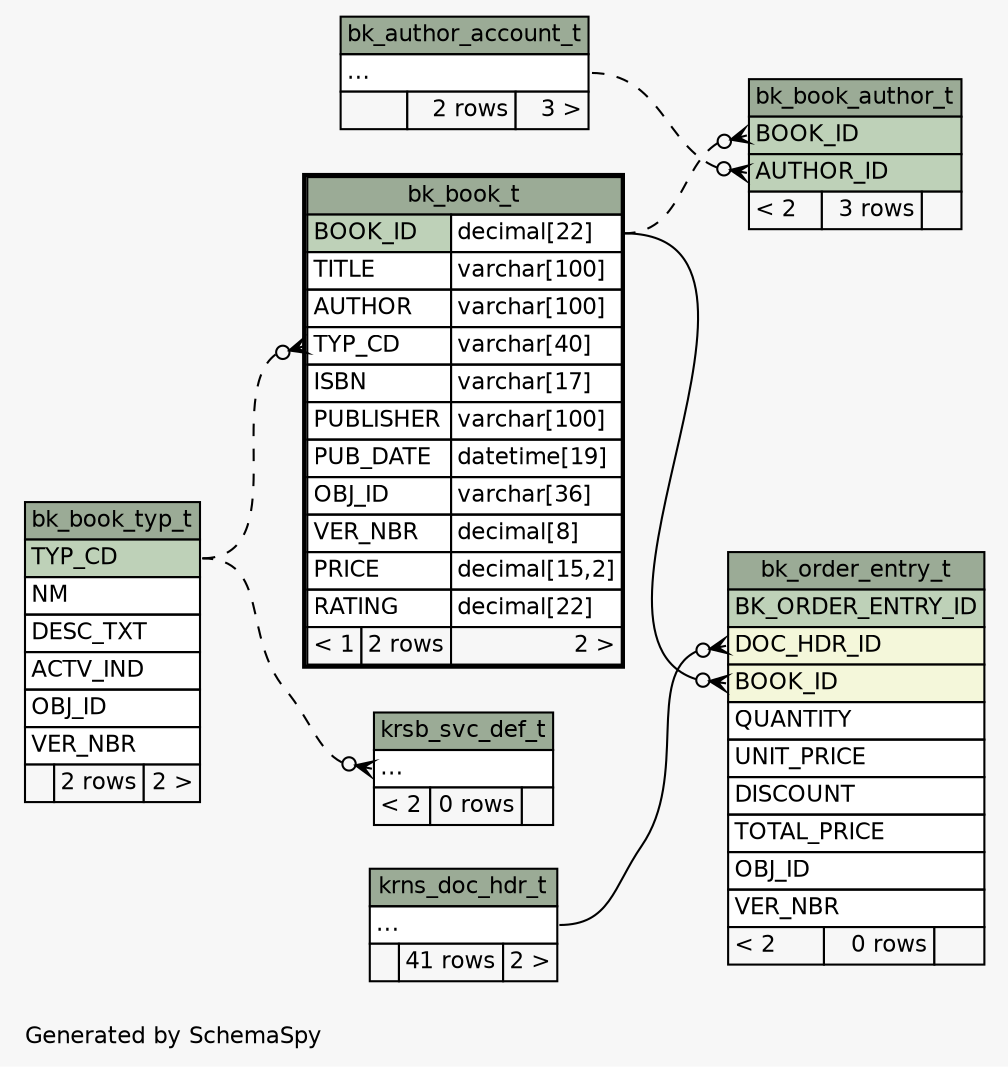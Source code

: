 // dot 2.28.0 on Mac OS X 10.7.2
// SchemaSpy rev 590
digraph "impliedTwoDegreesRelationshipsDiagram" {
  graph [
    rankdir="RL"
    bgcolor="#f7f7f7"
    label="\nGenerated by SchemaSpy"
    labeljust="l"
    nodesep="0.18"
    ranksep="0.46"
    fontname="Helvetica"
    fontsize="11"
  ];
  node [
    fontname="Helvetica"
    fontsize="11"
    shape="plaintext"
  ];
  edge [
    arrowsize="0.8"
  ];
  "bk_book_author_t":"AUTHOR_ID":w -> "bk_author_account_t":"elipses":e [arrowhead=none dir=back arrowtail=crowodot style=dashed];
  "bk_book_author_t":"BOOK_ID":w -> "bk_book_t":"BOOK_ID.type":e [arrowhead=none dir=back arrowtail=crowodot style=dashed];
  "bk_book_t":"TYP_CD":w -> "bk_book_typ_t":"TYP_CD":e [arrowhead=none dir=back arrowtail=crowodot style=dashed];
  "bk_order_entry_t":"BOOK_ID":w -> "bk_book_t":"BOOK_ID.type":e [arrowhead=none dir=back arrowtail=crowodot];
  "bk_order_entry_t":"DOC_HDR_ID":w -> "krns_doc_hdr_t":"elipses":e [arrowhead=none dir=back arrowtail=crowodot];
  "krsb_svc_def_t":"elipses":w -> "bk_book_typ_t":"TYP_CD":e [arrowhead=none dir=back arrowtail=crowodot style=dashed];
  "bk_author_account_t" [
    label=<
    <TABLE BORDER="0" CELLBORDER="1" CELLSPACING="0" BGCOLOR="#ffffff">
      <TR><TD COLSPAN="3" BGCOLOR="#9bab96" ALIGN="CENTER">bk_author_account_t</TD></TR>
      <TR><TD PORT="elipses" COLSPAN="3" ALIGN="LEFT">...</TD></TR>
      <TR><TD ALIGN="LEFT" BGCOLOR="#f7f7f7">  </TD><TD ALIGN="RIGHT" BGCOLOR="#f7f7f7">2 rows</TD><TD ALIGN="RIGHT" BGCOLOR="#f7f7f7">3 &gt;</TD></TR>
    </TABLE>>
    URL="bk_author_account_t.html"
    tooltip="bk_author_account_t"
  ];
  "bk_book_author_t" [
    label=<
    <TABLE BORDER="0" CELLBORDER="1" CELLSPACING="0" BGCOLOR="#ffffff">
      <TR><TD COLSPAN="3" BGCOLOR="#9bab96" ALIGN="CENTER">bk_book_author_t</TD></TR>
      <TR><TD PORT="BOOK_ID" COLSPAN="3" BGCOLOR="#bed1b8" ALIGN="LEFT">BOOK_ID</TD></TR>
      <TR><TD PORT="AUTHOR_ID" COLSPAN="3" BGCOLOR="#bed1b8" ALIGN="LEFT">AUTHOR_ID</TD></TR>
      <TR><TD ALIGN="LEFT" BGCOLOR="#f7f7f7">&lt; 2</TD><TD ALIGN="RIGHT" BGCOLOR="#f7f7f7">3 rows</TD><TD ALIGN="RIGHT" BGCOLOR="#f7f7f7">  </TD></TR>
    </TABLE>>
    URL="bk_book_author_t.html"
    tooltip="bk_book_author_t"
  ];
  "bk_book_t" [
    label=<
    <TABLE BORDER="2" CELLBORDER="1" CELLSPACING="0" BGCOLOR="#ffffff">
      <TR><TD COLSPAN="3" BGCOLOR="#9bab96" ALIGN="CENTER">bk_book_t</TD></TR>
      <TR><TD PORT="BOOK_ID" COLSPAN="2" BGCOLOR="#bed1b8" ALIGN="LEFT">BOOK_ID</TD><TD PORT="BOOK_ID.type" ALIGN="LEFT">decimal[22]</TD></TR>
      <TR><TD PORT="TITLE" COLSPAN="2" ALIGN="LEFT">TITLE</TD><TD PORT="TITLE.type" ALIGN="LEFT">varchar[100]</TD></TR>
      <TR><TD PORT="AUTHOR" COLSPAN="2" ALIGN="LEFT">AUTHOR</TD><TD PORT="AUTHOR.type" ALIGN="LEFT">varchar[100]</TD></TR>
      <TR><TD PORT="TYP_CD" COLSPAN="2" ALIGN="LEFT">TYP_CD</TD><TD PORT="TYP_CD.type" ALIGN="LEFT">varchar[40]</TD></TR>
      <TR><TD PORT="ISBN" COLSPAN="2" ALIGN="LEFT">ISBN</TD><TD PORT="ISBN.type" ALIGN="LEFT">varchar[17]</TD></TR>
      <TR><TD PORT="PUBLISHER" COLSPAN="2" ALIGN="LEFT">PUBLISHER</TD><TD PORT="PUBLISHER.type" ALIGN="LEFT">varchar[100]</TD></TR>
      <TR><TD PORT="PUB_DATE" COLSPAN="2" ALIGN="LEFT">PUB_DATE</TD><TD PORT="PUB_DATE.type" ALIGN="LEFT">datetime[19]</TD></TR>
      <TR><TD PORT="OBJ_ID" COLSPAN="2" ALIGN="LEFT">OBJ_ID</TD><TD PORT="OBJ_ID.type" ALIGN="LEFT">varchar[36]</TD></TR>
      <TR><TD PORT="VER_NBR" COLSPAN="2" ALIGN="LEFT">VER_NBR</TD><TD PORT="VER_NBR.type" ALIGN="LEFT">decimal[8]</TD></TR>
      <TR><TD PORT="PRICE" COLSPAN="2" ALIGN="LEFT">PRICE</TD><TD PORT="PRICE.type" ALIGN="LEFT">decimal[15,2]</TD></TR>
      <TR><TD PORT="RATING" COLSPAN="2" ALIGN="LEFT">RATING</TD><TD PORT="RATING.type" ALIGN="LEFT">decimal[22]</TD></TR>
      <TR><TD ALIGN="LEFT" BGCOLOR="#f7f7f7">&lt; 1</TD><TD ALIGN="RIGHT" BGCOLOR="#f7f7f7">2 rows</TD><TD ALIGN="RIGHT" BGCOLOR="#f7f7f7">2 &gt;</TD></TR>
    </TABLE>>
    URL="bk_book_t.html"
    tooltip="bk_book_t"
  ];
  "bk_book_typ_t" [
    label=<
    <TABLE BORDER="0" CELLBORDER="1" CELLSPACING="0" BGCOLOR="#ffffff">
      <TR><TD COLSPAN="3" BGCOLOR="#9bab96" ALIGN="CENTER">bk_book_typ_t</TD></TR>
      <TR><TD PORT="TYP_CD" COLSPAN="3" BGCOLOR="#bed1b8" ALIGN="LEFT">TYP_CD</TD></TR>
      <TR><TD PORT="NM" COLSPAN="3" ALIGN="LEFT">NM</TD></TR>
      <TR><TD PORT="DESC_TXT" COLSPAN="3" ALIGN="LEFT">DESC_TXT</TD></TR>
      <TR><TD PORT="ACTV_IND" COLSPAN="3" ALIGN="LEFT">ACTV_IND</TD></TR>
      <TR><TD PORT="OBJ_ID" COLSPAN="3" ALIGN="LEFT">OBJ_ID</TD></TR>
      <TR><TD PORT="VER_NBR" COLSPAN="3" ALIGN="LEFT">VER_NBR</TD></TR>
      <TR><TD ALIGN="LEFT" BGCOLOR="#f7f7f7">  </TD><TD ALIGN="RIGHT" BGCOLOR="#f7f7f7">2 rows</TD><TD ALIGN="RIGHT" BGCOLOR="#f7f7f7">2 &gt;</TD></TR>
    </TABLE>>
    URL="bk_book_typ_t.html"
    tooltip="bk_book_typ_t"
  ];
  "bk_order_entry_t" [
    label=<
    <TABLE BORDER="0" CELLBORDER="1" CELLSPACING="0" BGCOLOR="#ffffff">
      <TR><TD COLSPAN="3" BGCOLOR="#9bab96" ALIGN="CENTER">bk_order_entry_t</TD></TR>
      <TR><TD PORT="BK_ORDER_ENTRY_ID" COLSPAN="3" BGCOLOR="#bed1b8" ALIGN="LEFT">BK_ORDER_ENTRY_ID</TD></TR>
      <TR><TD PORT="DOC_HDR_ID" COLSPAN="3" BGCOLOR="#f4f7da" ALIGN="LEFT">DOC_HDR_ID</TD></TR>
      <TR><TD PORT="BOOK_ID" COLSPAN="3" BGCOLOR="#f4f7da" ALIGN="LEFT">BOOK_ID</TD></TR>
      <TR><TD PORT="QUANTITY" COLSPAN="3" ALIGN="LEFT">QUANTITY</TD></TR>
      <TR><TD PORT="UNIT_PRICE" COLSPAN="3" ALIGN="LEFT">UNIT_PRICE</TD></TR>
      <TR><TD PORT="DISCOUNT" COLSPAN="3" ALIGN="LEFT">DISCOUNT</TD></TR>
      <TR><TD PORT="TOTAL_PRICE" COLSPAN="3" ALIGN="LEFT">TOTAL_PRICE</TD></TR>
      <TR><TD PORT="OBJ_ID" COLSPAN="3" ALIGN="LEFT">OBJ_ID</TD></TR>
      <TR><TD PORT="VER_NBR" COLSPAN="3" ALIGN="LEFT">VER_NBR</TD></TR>
      <TR><TD ALIGN="LEFT" BGCOLOR="#f7f7f7">&lt; 2</TD><TD ALIGN="RIGHT" BGCOLOR="#f7f7f7">0 rows</TD><TD ALIGN="RIGHT" BGCOLOR="#f7f7f7">  </TD></TR>
    </TABLE>>
    URL="bk_order_entry_t.html"
    tooltip="bk_order_entry_t"
  ];
  "krns_doc_hdr_t" [
    label=<
    <TABLE BORDER="0" CELLBORDER="1" CELLSPACING="0" BGCOLOR="#ffffff">
      <TR><TD COLSPAN="3" BGCOLOR="#9bab96" ALIGN="CENTER">krns_doc_hdr_t</TD></TR>
      <TR><TD PORT="elipses" COLSPAN="3" ALIGN="LEFT">...</TD></TR>
      <TR><TD ALIGN="LEFT" BGCOLOR="#f7f7f7">  </TD><TD ALIGN="RIGHT" BGCOLOR="#f7f7f7">41 rows</TD><TD ALIGN="RIGHT" BGCOLOR="#f7f7f7">2 &gt;</TD></TR>
    </TABLE>>
    URL="krns_doc_hdr_t.html"
    tooltip="krns_doc_hdr_t"
  ];
  "krsb_svc_def_t" [
    label=<
    <TABLE BORDER="0" CELLBORDER="1" CELLSPACING="0" BGCOLOR="#ffffff">
      <TR><TD COLSPAN="3" BGCOLOR="#9bab96" ALIGN="CENTER">krsb_svc_def_t</TD></TR>
      <TR><TD PORT="elipses" COLSPAN="3" ALIGN="LEFT">...</TD></TR>
      <TR><TD ALIGN="LEFT" BGCOLOR="#f7f7f7">&lt; 2</TD><TD ALIGN="RIGHT" BGCOLOR="#f7f7f7">0 rows</TD><TD ALIGN="RIGHT" BGCOLOR="#f7f7f7">  </TD></TR>
    </TABLE>>
    URL="krsb_svc_def_t.html"
    tooltip="krsb_svc_def_t"
  ];
}
